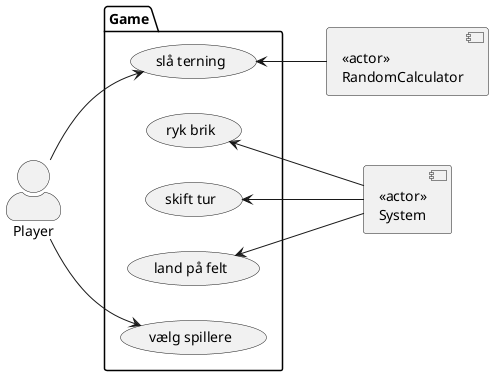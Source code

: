 @startuml
'https://plantuml.com/use-case-diagram
skinparam actorStyle awesome
[<<actor>>\nSystem] as Foo
Player as Foo1
[<<actor>>\nRandomCalculator] as Foo2
package Game{
    usecase "ryk brik" as UC1
    usecase "slå terning" as UC2
    usecase "land på felt" as UC3
    usecase "vælg spillere" as UC5
    usecase "skift tur" as UC6
}
left to right direction
Foo1 --> UC5
Foo1 -> UC2

UC1 <- Foo
UC6 <- Foo
UC3 <-- Foo
UC2 <-- Foo2


@enduml